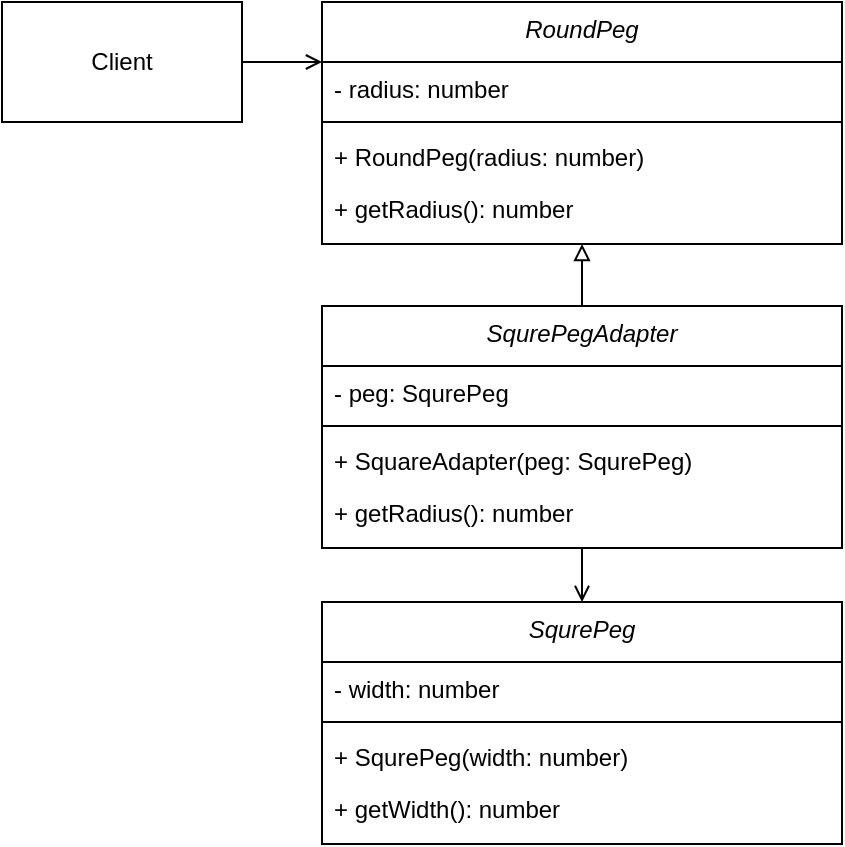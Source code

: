 <mxfile version="20.8.10" type="device"><diagram id="C5RBs43oDa-KdzZeNtuy" name="Page-1"><mxGraphModel dx="954" dy="674" grid="1" gridSize="10" guides="1" tooltips="1" connect="1" arrows="1" fold="1" page="1" pageScale="1" pageWidth="827" pageHeight="1169" math="0" shadow="0"><root><mxCell id="WIyWlLk6GJQsqaUBKTNV-0"/><mxCell id="WIyWlLk6GJQsqaUBKTNV-1" parent="WIyWlLk6GJQsqaUBKTNV-0"/><mxCell id="38xjc2YD5wqD6VukVUvA-47" value="RoundPeg" style="swimlane;fontStyle=2;align=center;verticalAlign=top;childLayout=stackLayout;horizontal=1;startSize=30;horizontalStack=0;resizeParent=1;resizeLast=0;collapsible=1;marginBottom=0;rounded=0;shadow=0;strokeWidth=1;swimlaneLine=1;" vertex="1" parent="WIyWlLk6GJQsqaUBKTNV-1"><mxGeometry x="200" y="20" width="260" height="121" as="geometry"><mxRectangle x="230" y="140" width="160" height="26" as="alternateBounds"/></mxGeometry></mxCell><mxCell id="38xjc2YD5wqD6VukVUvA-48" value="- radius: number" style="text;align=left;verticalAlign=top;spacingLeft=4;spacingRight=4;overflow=hidden;rotatable=0;points=[[0,0.5],[1,0.5]];portConstraint=eastwest;" vertex="1" parent="38xjc2YD5wqD6VukVUvA-47"><mxGeometry y="30" width="260" height="26" as="geometry"/></mxCell><mxCell id="38xjc2YD5wqD6VukVUvA-49" value="" style="line;html=1;strokeWidth=1;align=left;verticalAlign=middle;spacingTop=-1;spacingLeft=3;spacingRight=3;rotatable=0;labelPosition=right;points=[];portConstraint=eastwest;" vertex="1" parent="38xjc2YD5wqD6VukVUvA-47"><mxGeometry y="56" width="260" height="8" as="geometry"/></mxCell><mxCell id="38xjc2YD5wqD6VukVUvA-50" value="+ RoundPeg(radius: number)" style="text;align=left;verticalAlign=top;spacingLeft=4;spacingRight=4;overflow=hidden;rotatable=0;points=[[0,0.5],[1,0.5]];portConstraint=eastwest;" vertex="1" parent="38xjc2YD5wqD6VukVUvA-47"><mxGeometry y="64" width="260" height="26" as="geometry"/></mxCell><mxCell id="38xjc2YD5wqD6VukVUvA-100" value="+ getRadius(): number" style="text;align=left;verticalAlign=top;spacingLeft=4;spacingRight=4;overflow=hidden;rotatable=0;points=[[0,0.5],[1,0.5]];portConstraint=eastwest;" vertex="1" parent="38xjc2YD5wqD6VukVUvA-47"><mxGeometry y="90" width="260" height="26" as="geometry"/></mxCell><mxCell id="38xjc2YD5wqD6VukVUvA-86" value="SqurePeg" style="swimlane;fontStyle=2;align=center;verticalAlign=top;childLayout=stackLayout;horizontal=1;startSize=30;horizontalStack=0;resizeParent=1;resizeLast=0;collapsible=1;marginBottom=0;rounded=0;shadow=0;strokeWidth=1;swimlaneLine=1;" vertex="1" parent="WIyWlLk6GJQsqaUBKTNV-1"><mxGeometry x="200" y="320" width="260" height="121" as="geometry"><mxRectangle x="230" y="140" width="160" height="26" as="alternateBounds"/></mxGeometry></mxCell><mxCell id="38xjc2YD5wqD6VukVUvA-87" value="- width: number" style="text;align=left;verticalAlign=top;spacingLeft=4;spacingRight=4;overflow=hidden;rotatable=0;points=[[0,0.5],[1,0.5]];portConstraint=eastwest;" vertex="1" parent="38xjc2YD5wqD6VukVUvA-86"><mxGeometry y="30" width="260" height="26" as="geometry"/></mxCell><mxCell id="38xjc2YD5wqD6VukVUvA-88" value="" style="line;html=1;strokeWidth=1;align=left;verticalAlign=middle;spacingTop=-1;spacingLeft=3;spacingRight=3;rotatable=0;labelPosition=right;points=[];portConstraint=eastwest;" vertex="1" parent="38xjc2YD5wqD6VukVUvA-86"><mxGeometry y="56" width="260" height="8" as="geometry"/></mxCell><mxCell id="38xjc2YD5wqD6VukVUvA-89" value="+ SqurePeg(width: number)" style="text;align=left;verticalAlign=top;spacingLeft=4;spacingRight=4;overflow=hidden;rotatable=0;points=[[0,0.5],[1,0.5]];portConstraint=eastwest;" vertex="1" parent="38xjc2YD5wqD6VukVUvA-86"><mxGeometry y="64" width="260" height="26" as="geometry"/></mxCell><mxCell id="38xjc2YD5wqD6VukVUvA-101" value="+ getWidth(): number" style="text;align=left;verticalAlign=top;spacingLeft=4;spacingRight=4;overflow=hidden;rotatable=0;points=[[0,0.5],[1,0.5]];portConstraint=eastwest;" vertex="1" parent="38xjc2YD5wqD6VukVUvA-86"><mxGeometry y="90" width="260" height="26" as="geometry"/></mxCell><mxCell id="38xjc2YD5wqD6VukVUvA-95" style="edgeStyle=orthogonalEdgeStyle;rounded=0;orthogonalLoop=1;jettySize=auto;html=1;startArrow=none;startFill=0;endArrow=block;endFill=0;" edge="1" parent="WIyWlLk6GJQsqaUBKTNV-1" source="38xjc2YD5wqD6VukVUvA-90" target="38xjc2YD5wqD6VukVUvA-47"><mxGeometry relative="1" as="geometry"/></mxCell><mxCell id="38xjc2YD5wqD6VukVUvA-97" style="edgeStyle=orthogonalEdgeStyle;rounded=0;orthogonalLoop=1;jettySize=auto;html=1;startArrow=none;startFill=0;endArrow=open;endFill=0;" edge="1" parent="WIyWlLk6GJQsqaUBKTNV-1" source="38xjc2YD5wqD6VukVUvA-90" target="38xjc2YD5wqD6VukVUvA-86"><mxGeometry relative="1" as="geometry"/></mxCell><mxCell id="38xjc2YD5wqD6VukVUvA-90" value="SqurePegAdapter" style="swimlane;fontStyle=2;align=center;verticalAlign=top;childLayout=stackLayout;horizontal=1;startSize=30;horizontalStack=0;resizeParent=1;resizeLast=0;collapsible=1;marginBottom=0;rounded=0;shadow=0;strokeWidth=1;swimlaneLine=1;" vertex="1" parent="WIyWlLk6GJQsqaUBKTNV-1"><mxGeometry x="200" y="172" width="260" height="121" as="geometry"><mxRectangle x="230" y="140" width="160" height="26" as="alternateBounds"/></mxGeometry></mxCell><mxCell id="38xjc2YD5wqD6VukVUvA-91" value="- peg: SqurePeg" style="text;align=left;verticalAlign=top;spacingLeft=4;spacingRight=4;overflow=hidden;rotatable=0;points=[[0,0.5],[1,0.5]];portConstraint=eastwest;" vertex="1" parent="38xjc2YD5wqD6VukVUvA-90"><mxGeometry y="30" width="260" height="26" as="geometry"/></mxCell><mxCell id="38xjc2YD5wqD6VukVUvA-92" value="" style="line;html=1;strokeWidth=1;align=left;verticalAlign=middle;spacingTop=-1;spacingLeft=3;spacingRight=3;rotatable=0;labelPosition=right;points=[];portConstraint=eastwest;" vertex="1" parent="38xjc2YD5wqD6VukVUvA-90"><mxGeometry y="56" width="260" height="8" as="geometry"/></mxCell><mxCell id="38xjc2YD5wqD6VukVUvA-93" value="+ SquareAdapter(peg: SqurePeg)" style="text;align=left;verticalAlign=top;spacingLeft=4;spacingRight=4;overflow=hidden;rotatable=0;points=[[0,0.5],[1,0.5]];portConstraint=eastwest;" vertex="1" parent="38xjc2YD5wqD6VukVUvA-90"><mxGeometry y="64" width="260" height="26" as="geometry"/></mxCell><mxCell id="38xjc2YD5wqD6VukVUvA-94" value="+ getRadius(): number" style="text;align=left;verticalAlign=top;spacingLeft=4;spacingRight=4;overflow=hidden;rotatable=0;points=[[0,0.5],[1,0.5]];portConstraint=eastwest;" vertex="1" parent="38xjc2YD5wqD6VukVUvA-90"><mxGeometry y="90" width="260" height="26" as="geometry"/></mxCell><mxCell id="38xjc2YD5wqD6VukVUvA-99" style="edgeStyle=orthogonalEdgeStyle;rounded=0;orthogonalLoop=1;jettySize=auto;html=1;startArrow=none;startFill=0;endArrow=open;endFill=0;" edge="1" parent="WIyWlLk6GJQsqaUBKTNV-1" source="38xjc2YD5wqD6VukVUvA-98" target="38xjc2YD5wqD6VukVUvA-47"><mxGeometry relative="1" as="geometry"><Array as="points"><mxPoint x="120" y="80"/></Array></mxGeometry></mxCell><mxCell id="38xjc2YD5wqD6VukVUvA-98" value="Client" style="rounded=0;whiteSpace=wrap;html=1;" vertex="1" parent="WIyWlLk6GJQsqaUBKTNV-1"><mxGeometry x="40" y="20" width="120" height="60" as="geometry"/></mxCell></root></mxGraphModel></diagram></mxfile>